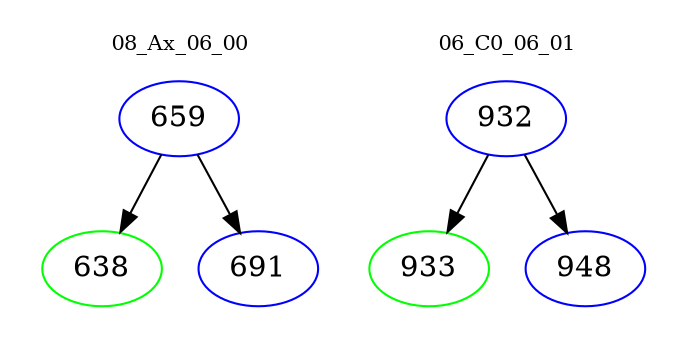 digraph{
subgraph cluster_0 {
color = white
label = "08_Ax_06_00";
fontsize=10;
T0_659 [label="659", color="blue"]
T0_659 -> T0_638 [color="black"]
T0_638 [label="638", color="green"]
T0_659 -> T0_691 [color="black"]
T0_691 [label="691", color="blue"]
}
subgraph cluster_1 {
color = white
label = "06_C0_06_01";
fontsize=10;
T1_932 [label="932", color="blue"]
T1_932 -> T1_933 [color="black"]
T1_933 [label="933", color="green"]
T1_932 -> T1_948 [color="black"]
T1_948 [label="948", color="blue"]
}
}
